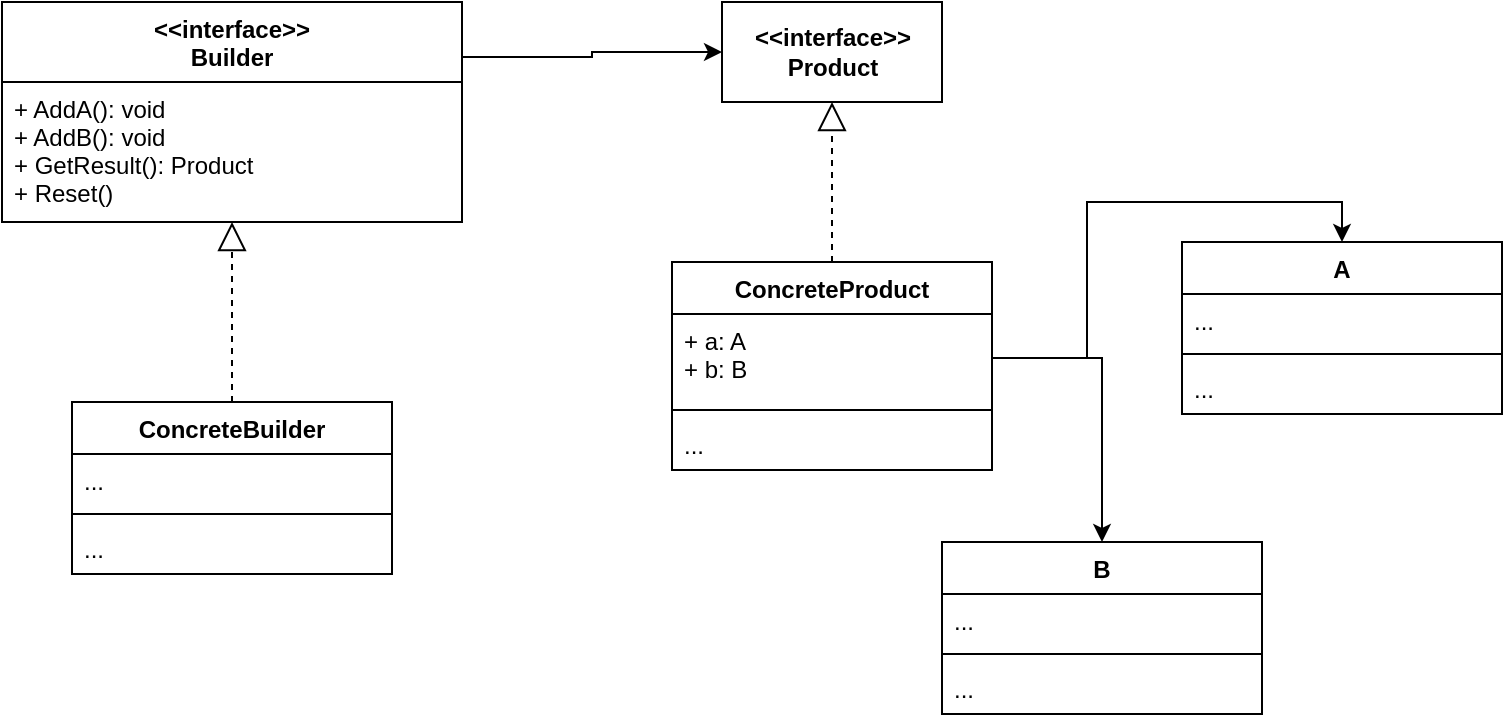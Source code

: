 <mxfile version="13.3.1" type="device"><diagram id="NOmjmGHIFw3liLl9NzYj" name="Page-1"><mxGraphModel dx="1422" dy="816" grid="1" gridSize="10" guides="1" tooltips="1" connect="1" arrows="1" fold="1" page="1" pageScale="1" pageWidth="850" pageHeight="1100" math="0" shadow="0"><root><mxCell id="0"/><mxCell id="1" parent="0"/><mxCell id="AmOVguTrmt2sfZZSRzaH-29" style="edgeStyle=orthogonalEdgeStyle;rounded=0;orthogonalLoop=1;jettySize=auto;html=1;exitX=1;exitY=0.25;exitDx=0;exitDy=0;entryX=0;entryY=0.5;entryDx=0;entryDy=0;" edge="1" parent="1" source="AmOVguTrmt2sfZZSRzaH-2" target="AmOVguTrmt2sfZZSRzaH-15"><mxGeometry relative="1" as="geometry"/></mxCell><mxCell id="AmOVguTrmt2sfZZSRzaH-2" value="&lt;&lt;interface&gt;&gt;&#10;Builder" style="swimlane;fontStyle=1;align=center;verticalAlign=top;childLayout=stackLayout;horizontal=1;startSize=40;horizontalStack=0;resizeParent=1;resizeParentMax=0;resizeLast=0;collapsible=1;marginBottom=0;" vertex="1" parent="1"><mxGeometry x="40" y="40" width="230" height="110" as="geometry"/></mxCell><mxCell id="AmOVguTrmt2sfZZSRzaH-5" value="+ AddA(): void&#10;+ AddB(): void&#10;+ GetResult(): Product&#10;+ Reset()" style="text;strokeColor=none;fillColor=none;align=left;verticalAlign=top;spacingLeft=4;spacingRight=4;overflow=hidden;rotatable=0;points=[[0,0.5],[1,0.5]];portConstraint=eastwest;" vertex="1" parent="AmOVguTrmt2sfZZSRzaH-2"><mxGeometry y="40" width="230" height="70" as="geometry"/></mxCell><mxCell id="AmOVguTrmt2sfZZSRzaH-15" value="&lt;b&gt;&amp;lt;&amp;lt;interface&amp;gt;&amp;gt;&lt;br&gt;Product&lt;/b&gt;" style="html=1;" vertex="1" parent="1"><mxGeometry x="400" y="40" width="110" height="50" as="geometry"/></mxCell><mxCell id="AmOVguTrmt2sfZZSRzaH-20" value="A" style="swimlane;fontStyle=1;align=center;verticalAlign=top;childLayout=stackLayout;horizontal=1;startSize=26;horizontalStack=0;resizeParent=1;resizeParentMax=0;resizeLast=0;collapsible=1;marginBottom=0;" vertex="1" parent="1"><mxGeometry x="630" y="160" width="160" height="86" as="geometry"/></mxCell><mxCell id="AmOVguTrmt2sfZZSRzaH-21" value="..." style="text;strokeColor=none;fillColor=none;align=left;verticalAlign=top;spacingLeft=4;spacingRight=4;overflow=hidden;rotatable=0;points=[[0,0.5],[1,0.5]];portConstraint=eastwest;" vertex="1" parent="AmOVguTrmt2sfZZSRzaH-20"><mxGeometry y="26" width="160" height="26" as="geometry"/></mxCell><mxCell id="AmOVguTrmt2sfZZSRzaH-22" value="" style="line;strokeWidth=1;fillColor=none;align=left;verticalAlign=middle;spacingTop=-1;spacingLeft=3;spacingRight=3;rotatable=0;labelPosition=right;points=[];portConstraint=eastwest;" vertex="1" parent="AmOVguTrmt2sfZZSRzaH-20"><mxGeometry y="52" width="160" height="8" as="geometry"/></mxCell><mxCell id="AmOVguTrmt2sfZZSRzaH-23" value="..." style="text;strokeColor=none;fillColor=none;align=left;verticalAlign=top;spacingLeft=4;spacingRight=4;overflow=hidden;rotatable=0;points=[[0,0.5],[1,0.5]];portConstraint=eastwest;" vertex="1" parent="AmOVguTrmt2sfZZSRzaH-20"><mxGeometry y="60" width="160" height="26" as="geometry"/></mxCell><mxCell id="AmOVguTrmt2sfZZSRzaH-30" value="" style="endArrow=block;dashed=1;endFill=0;endSize=12;html=1;entryX=0.5;entryY=1;entryDx=0;entryDy=0;exitX=0.5;exitY=0;exitDx=0;exitDy=0;" edge="1" parent="1" source="AmOVguTrmt2sfZZSRzaH-16" target="AmOVguTrmt2sfZZSRzaH-15"><mxGeometry width="160" relative="1" as="geometry"><mxPoint x="450" y="160" as="sourcePoint"/><mxPoint x="610" y="160" as="targetPoint"/></mxGeometry></mxCell><mxCell id="AmOVguTrmt2sfZZSRzaH-16" value="ConcreteProduct" style="swimlane;fontStyle=1;align=center;verticalAlign=top;childLayout=stackLayout;horizontal=1;startSize=26;horizontalStack=0;resizeParent=1;resizeParentMax=0;resizeLast=0;collapsible=1;marginBottom=0;" vertex="1" parent="1"><mxGeometry x="375" y="170" width="160" height="104" as="geometry"/></mxCell><mxCell id="AmOVguTrmt2sfZZSRzaH-17" value="+ a: A&#10;+ b: B" style="text;strokeColor=none;fillColor=none;align=left;verticalAlign=top;spacingLeft=4;spacingRight=4;overflow=hidden;rotatable=0;points=[[0,0.5],[1,0.5]];portConstraint=eastwest;" vertex="1" parent="AmOVguTrmt2sfZZSRzaH-16"><mxGeometry y="26" width="160" height="44" as="geometry"/></mxCell><mxCell id="AmOVguTrmt2sfZZSRzaH-18" value="" style="line;strokeWidth=1;fillColor=none;align=left;verticalAlign=middle;spacingTop=-1;spacingLeft=3;spacingRight=3;rotatable=0;labelPosition=right;points=[];portConstraint=eastwest;" vertex="1" parent="AmOVguTrmt2sfZZSRzaH-16"><mxGeometry y="70" width="160" height="8" as="geometry"/></mxCell><mxCell id="AmOVguTrmt2sfZZSRzaH-19" value="..." style="text;strokeColor=none;fillColor=none;align=left;verticalAlign=top;spacingLeft=4;spacingRight=4;overflow=hidden;rotatable=0;points=[[0,0.5],[1,0.5]];portConstraint=eastwest;" vertex="1" parent="AmOVguTrmt2sfZZSRzaH-16"><mxGeometry y="78" width="160" height="26" as="geometry"/></mxCell><mxCell id="AmOVguTrmt2sfZZSRzaH-32" style="edgeStyle=orthogonalEdgeStyle;rounded=0;orthogonalLoop=1;jettySize=auto;html=1;exitX=1;exitY=0.5;exitDx=0;exitDy=0;entryX=0.5;entryY=0;entryDx=0;entryDy=0;" edge="1" parent="1" source="AmOVguTrmt2sfZZSRzaH-17" target="AmOVguTrmt2sfZZSRzaH-20"><mxGeometry relative="1" as="geometry"/></mxCell><mxCell id="AmOVguTrmt2sfZZSRzaH-33" style="edgeStyle=orthogonalEdgeStyle;rounded=0;orthogonalLoop=1;jettySize=auto;html=1;exitX=1;exitY=0.5;exitDx=0;exitDy=0;entryX=0.5;entryY=0;entryDx=0;entryDy=0;" edge="1" parent="1" source="AmOVguTrmt2sfZZSRzaH-17" target="AmOVguTrmt2sfZZSRzaH-25"><mxGeometry relative="1" as="geometry"/></mxCell><mxCell id="AmOVguTrmt2sfZZSRzaH-25" value="B" style="swimlane;fontStyle=1;align=center;verticalAlign=top;childLayout=stackLayout;horizontal=1;startSize=26;horizontalStack=0;resizeParent=1;resizeParentMax=0;resizeLast=0;collapsible=1;marginBottom=0;" vertex="1" parent="1"><mxGeometry x="510" y="310" width="160" height="86" as="geometry"/></mxCell><mxCell id="AmOVguTrmt2sfZZSRzaH-26" value="..." style="text;strokeColor=none;fillColor=none;align=left;verticalAlign=top;spacingLeft=4;spacingRight=4;overflow=hidden;rotatable=0;points=[[0,0.5],[1,0.5]];portConstraint=eastwest;" vertex="1" parent="AmOVguTrmt2sfZZSRzaH-25"><mxGeometry y="26" width="160" height="26" as="geometry"/></mxCell><mxCell id="AmOVguTrmt2sfZZSRzaH-27" value="" style="line;strokeWidth=1;fillColor=none;align=left;verticalAlign=middle;spacingTop=-1;spacingLeft=3;spacingRight=3;rotatable=0;labelPosition=right;points=[];portConstraint=eastwest;" vertex="1" parent="AmOVguTrmt2sfZZSRzaH-25"><mxGeometry y="52" width="160" height="8" as="geometry"/></mxCell><mxCell id="AmOVguTrmt2sfZZSRzaH-28" value="..." style="text;strokeColor=none;fillColor=none;align=left;verticalAlign=top;spacingLeft=4;spacingRight=4;overflow=hidden;rotatable=0;points=[[0,0.5],[1,0.5]];portConstraint=eastwest;" vertex="1" parent="AmOVguTrmt2sfZZSRzaH-25"><mxGeometry y="60" width="160" height="26" as="geometry"/></mxCell><mxCell id="AmOVguTrmt2sfZZSRzaH-34" value="ConcreteBuilder" style="swimlane;fontStyle=1;align=center;verticalAlign=top;childLayout=stackLayout;horizontal=1;startSize=26;horizontalStack=0;resizeParent=1;resizeParentMax=0;resizeLast=0;collapsible=1;marginBottom=0;" vertex="1" parent="1"><mxGeometry x="75" y="240" width="160" height="86" as="geometry"/></mxCell><mxCell id="AmOVguTrmt2sfZZSRzaH-35" value="..." style="text;strokeColor=none;fillColor=none;align=left;verticalAlign=top;spacingLeft=4;spacingRight=4;overflow=hidden;rotatable=0;points=[[0,0.5],[1,0.5]];portConstraint=eastwest;" vertex="1" parent="AmOVguTrmt2sfZZSRzaH-34"><mxGeometry y="26" width="160" height="26" as="geometry"/></mxCell><mxCell id="AmOVguTrmt2sfZZSRzaH-36" value="" style="line;strokeWidth=1;fillColor=none;align=left;verticalAlign=middle;spacingTop=-1;spacingLeft=3;spacingRight=3;rotatable=0;labelPosition=right;points=[];portConstraint=eastwest;" vertex="1" parent="AmOVguTrmt2sfZZSRzaH-34"><mxGeometry y="52" width="160" height="8" as="geometry"/></mxCell><mxCell id="AmOVguTrmt2sfZZSRzaH-37" value="..." style="text;strokeColor=none;fillColor=none;align=left;verticalAlign=top;spacingLeft=4;spacingRight=4;overflow=hidden;rotatable=0;points=[[0,0.5],[1,0.5]];portConstraint=eastwest;" vertex="1" parent="AmOVguTrmt2sfZZSRzaH-34"><mxGeometry y="60" width="160" height="26" as="geometry"/></mxCell><mxCell id="AmOVguTrmt2sfZZSRzaH-38" value="" style="endArrow=block;dashed=1;endFill=0;endSize=12;html=1;exitX=0.5;exitY=0;exitDx=0;exitDy=0;" edge="1" parent="1" source="AmOVguTrmt2sfZZSRzaH-34" target="AmOVguTrmt2sfZZSRzaH-5"><mxGeometry width="160" relative="1" as="geometry"><mxPoint x="154.5" y="220" as="sourcePoint"/><mxPoint x="154.5" y="140" as="targetPoint"/></mxGeometry></mxCell></root></mxGraphModel></diagram></mxfile>